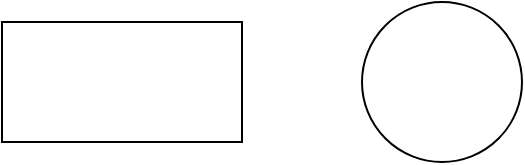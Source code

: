 <mxfile version="13.5.3" type="github"><diagram id="Pl9SLKb4mYc9E44gq-iC" name="Page-1"><mxGraphModel dx="868" dy="410" grid="1" gridSize="10" guides="1" tooltips="1" connect="1" arrows="1" fold="1" page="1" pageScale="1" pageWidth="850" pageHeight="1100" math="0" shadow="0"><root><mxCell id="0"/><mxCell id="1" parent="0"/><mxCell id="qbCDngvO1AShnvbAt0F6-1" value="" style="rounded=0;whiteSpace=wrap;html=1;" parent="1" vertex="1"><mxGeometry x="360" y="180" width="120" height="60" as="geometry"/></mxCell><mxCell id="qbCDngvO1AShnvbAt0F6-2" value="" style="ellipse;whiteSpace=wrap;html=1;aspect=fixed;" parent="1" vertex="1"><mxGeometry x="540" y="170" width="80" height="80" as="geometry"/></mxCell></root></mxGraphModel></diagram></mxfile>